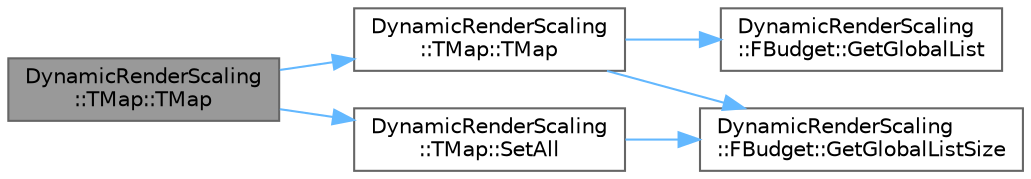 digraph "DynamicRenderScaling::TMap::TMap"
{
 // INTERACTIVE_SVG=YES
 // LATEX_PDF_SIZE
  bgcolor="transparent";
  edge [fontname=Helvetica,fontsize=10,labelfontname=Helvetica,labelfontsize=10];
  node [fontname=Helvetica,fontsize=10,shape=box,height=0.2,width=0.4];
  rankdir="LR";
  Node1 [id="Node000001",label="DynamicRenderScaling\l::TMap::TMap",height=0.2,width=0.4,color="gray40", fillcolor="grey60", style="filled", fontcolor="black",tooltip=" "];
  Node1 -> Node2 [id="edge1_Node000001_Node000002",color="steelblue1",style="solid",tooltip=" "];
  Node2 [id="Node000002",label="DynamicRenderScaling\l::TMap::TMap",height=0.2,width=0.4,color="grey40", fillcolor="white", style="filled",URL="$d8/d66/classDynamicRenderScaling_1_1TMap.html#ad9cbcb214a3b8d24c9e1ad9e607400b9",tooltip=" "];
  Node2 -> Node3 [id="edge2_Node000002_Node000003",color="steelblue1",style="solid",tooltip=" "];
  Node3 [id="Node000003",label="DynamicRenderScaling\l::FBudget::GetGlobalList",height=0.2,width=0.4,color="grey40", fillcolor="white", style="filled",URL="$d0/dfe/classDynamicRenderScaling_1_1FBudget.html#aa665b60da1d9a19ad39e5f93dcd9abdd",tooltip=" "];
  Node2 -> Node4 [id="edge3_Node000002_Node000004",color="steelblue1",style="solid",tooltip=" "];
  Node4 [id="Node000004",label="DynamicRenderScaling\l::FBudget::GetGlobalListSize",height=0.2,width=0.4,color="grey40", fillcolor="white", style="filled",URL="$d0/dfe/classDynamicRenderScaling_1_1FBudget.html#a5bce566e981457070c86936dc5cb8696",tooltip=" "];
  Node1 -> Node5 [id="edge4_Node000001_Node000005",color="steelblue1",style="solid",tooltip=" "];
  Node5 [id="Node000005",label="DynamicRenderScaling\l::TMap::SetAll",height=0.2,width=0.4,color="grey40", fillcolor="white", style="filled",URL="$d8/d66/classDynamicRenderScaling_1_1TMap.html#ae368517a5089e6d96ff07ac7688f666d",tooltip=" "];
  Node5 -> Node4 [id="edge5_Node000005_Node000004",color="steelblue1",style="solid",tooltip=" "];
}
